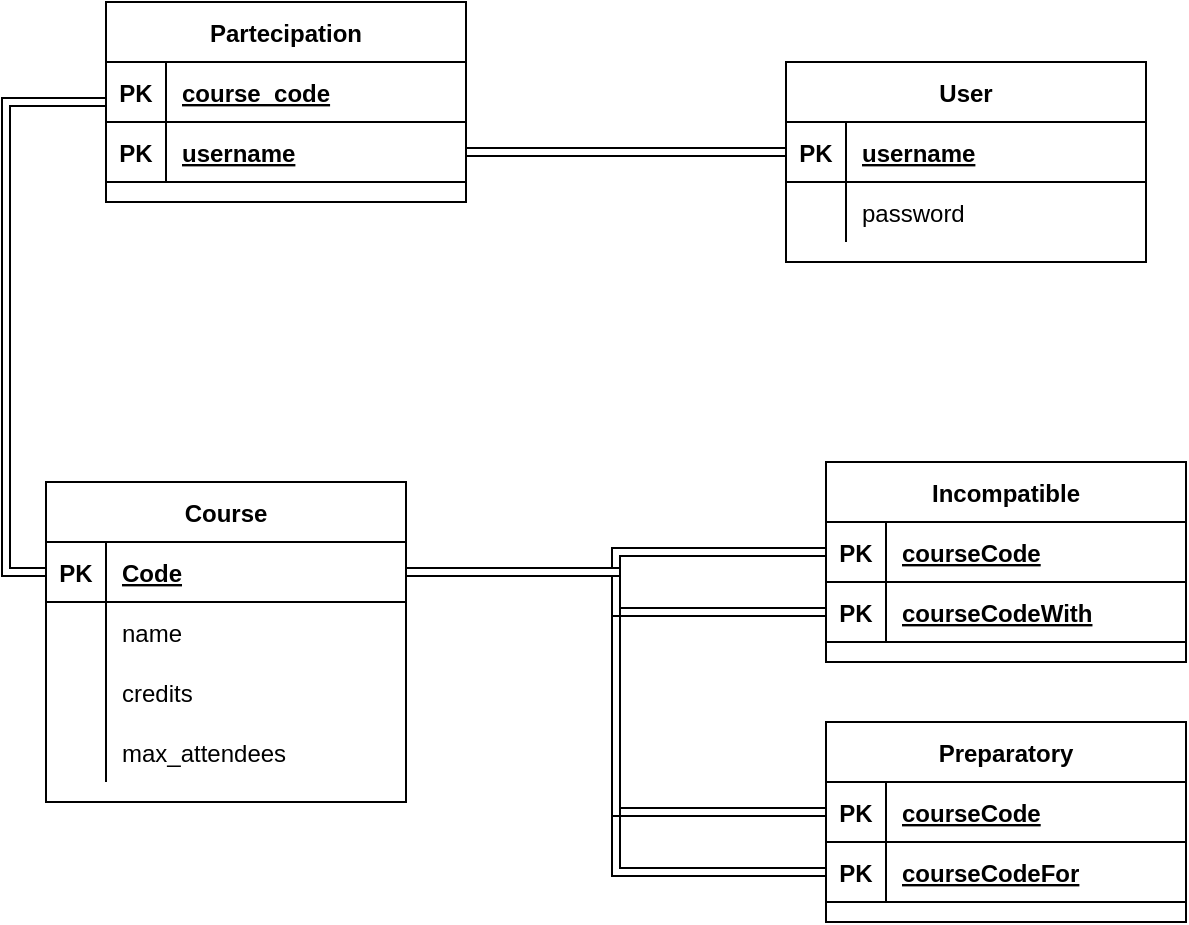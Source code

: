 <mxfile version="19.0.2" type="github">
  <diagram id="Dn7TwHJ3SE_YeNfg-z3B" name="Page-1">
    <mxGraphModel dx="1042" dy="950" grid="1" gridSize="10" guides="1" tooltips="1" connect="1" arrows="1" fold="1" page="1" pageScale="1" pageWidth="827" pageHeight="1169" math="0" shadow="0">
      <root>
        <mxCell id="0" />
        <mxCell id="1" parent="0" />
        <mxCell id="DgQ__dt2AKvJvYFfZBxR-54" style="edgeStyle=orthogonalEdgeStyle;rounded=0;orthogonalLoop=1;jettySize=auto;html=1;endArrow=none;endFill=0;shape=link;exitX=0;exitY=0.5;exitDx=0;exitDy=0;entryX=0;entryY=0.5;entryDx=0;entryDy=0;" edge="1" parent="1" source="DgQ__dt2AKvJvYFfZBxR-19" target="DgQ__dt2AKvJvYFfZBxR-47">
          <mxGeometry relative="1" as="geometry">
            <mxPoint x="180" y="160" as="targetPoint" />
          </mxGeometry>
        </mxCell>
        <mxCell id="DgQ__dt2AKvJvYFfZBxR-18" value="Course" style="shape=table;startSize=30;container=1;collapsible=1;childLayout=tableLayout;fixedRows=1;rowLines=0;fontStyle=1;align=center;resizeLast=1;" vertex="1" parent="1">
          <mxGeometry x="90" y="300" width="180" height="160" as="geometry" />
        </mxCell>
        <mxCell id="DgQ__dt2AKvJvYFfZBxR-19" value="" style="shape=tableRow;horizontal=0;startSize=0;swimlaneHead=0;swimlaneBody=0;fillColor=none;collapsible=0;dropTarget=0;points=[[0,0.5],[1,0.5]];portConstraint=eastwest;top=0;left=0;right=0;bottom=1;" vertex="1" parent="DgQ__dt2AKvJvYFfZBxR-18">
          <mxGeometry y="30" width="180" height="30" as="geometry" />
        </mxCell>
        <mxCell id="DgQ__dt2AKvJvYFfZBxR-20" value="PK" style="shape=partialRectangle;connectable=0;fillColor=none;top=0;left=0;bottom=0;right=0;fontStyle=1;overflow=hidden;" vertex="1" parent="DgQ__dt2AKvJvYFfZBxR-19">
          <mxGeometry width="30" height="30" as="geometry">
            <mxRectangle width="30" height="30" as="alternateBounds" />
          </mxGeometry>
        </mxCell>
        <mxCell id="DgQ__dt2AKvJvYFfZBxR-21" value="Code" style="shape=partialRectangle;connectable=0;fillColor=none;top=0;left=0;bottom=0;right=0;align=left;spacingLeft=6;fontStyle=5;overflow=hidden;" vertex="1" parent="DgQ__dt2AKvJvYFfZBxR-19">
          <mxGeometry x="30" width="150" height="30" as="geometry">
            <mxRectangle width="150" height="30" as="alternateBounds" />
          </mxGeometry>
        </mxCell>
        <mxCell id="DgQ__dt2AKvJvYFfZBxR-22" value="" style="shape=tableRow;horizontal=0;startSize=0;swimlaneHead=0;swimlaneBody=0;fillColor=none;collapsible=0;dropTarget=0;points=[[0,0.5],[1,0.5]];portConstraint=eastwest;top=0;left=0;right=0;bottom=0;" vertex="1" parent="DgQ__dt2AKvJvYFfZBxR-18">
          <mxGeometry y="60" width="180" height="30" as="geometry" />
        </mxCell>
        <mxCell id="DgQ__dt2AKvJvYFfZBxR-23" value="" style="shape=partialRectangle;connectable=0;fillColor=none;top=0;left=0;bottom=0;right=0;editable=1;overflow=hidden;" vertex="1" parent="DgQ__dt2AKvJvYFfZBxR-22">
          <mxGeometry width="30" height="30" as="geometry">
            <mxRectangle width="30" height="30" as="alternateBounds" />
          </mxGeometry>
        </mxCell>
        <mxCell id="DgQ__dt2AKvJvYFfZBxR-24" value="name" style="shape=partialRectangle;connectable=0;fillColor=none;top=0;left=0;bottom=0;right=0;align=left;spacingLeft=6;overflow=hidden;" vertex="1" parent="DgQ__dt2AKvJvYFfZBxR-22">
          <mxGeometry x="30" width="150" height="30" as="geometry">
            <mxRectangle width="150" height="30" as="alternateBounds" />
          </mxGeometry>
        </mxCell>
        <mxCell id="DgQ__dt2AKvJvYFfZBxR-25" value="" style="shape=tableRow;horizontal=0;startSize=0;swimlaneHead=0;swimlaneBody=0;fillColor=none;collapsible=0;dropTarget=0;points=[[0,0.5],[1,0.5]];portConstraint=eastwest;top=0;left=0;right=0;bottom=0;" vertex="1" parent="DgQ__dt2AKvJvYFfZBxR-18">
          <mxGeometry y="90" width="180" height="30" as="geometry" />
        </mxCell>
        <mxCell id="DgQ__dt2AKvJvYFfZBxR-26" value="" style="shape=partialRectangle;connectable=0;fillColor=none;top=0;left=0;bottom=0;right=0;editable=1;overflow=hidden;" vertex="1" parent="DgQ__dt2AKvJvYFfZBxR-25">
          <mxGeometry width="30" height="30" as="geometry">
            <mxRectangle width="30" height="30" as="alternateBounds" />
          </mxGeometry>
        </mxCell>
        <mxCell id="DgQ__dt2AKvJvYFfZBxR-27" value="credits" style="shape=partialRectangle;connectable=0;fillColor=none;top=0;left=0;bottom=0;right=0;align=left;spacingLeft=6;overflow=hidden;" vertex="1" parent="DgQ__dt2AKvJvYFfZBxR-25">
          <mxGeometry x="30" width="150" height="30" as="geometry">
            <mxRectangle width="150" height="30" as="alternateBounds" />
          </mxGeometry>
        </mxCell>
        <mxCell id="DgQ__dt2AKvJvYFfZBxR-28" value="" style="shape=tableRow;horizontal=0;startSize=0;swimlaneHead=0;swimlaneBody=0;fillColor=none;collapsible=0;dropTarget=0;points=[[0,0.5],[1,0.5]];portConstraint=eastwest;top=0;left=0;right=0;bottom=0;" vertex="1" parent="DgQ__dt2AKvJvYFfZBxR-18">
          <mxGeometry y="120" width="180" height="30" as="geometry" />
        </mxCell>
        <mxCell id="DgQ__dt2AKvJvYFfZBxR-29" value="" style="shape=partialRectangle;connectable=0;fillColor=none;top=0;left=0;bottom=0;right=0;editable=1;overflow=hidden;" vertex="1" parent="DgQ__dt2AKvJvYFfZBxR-28">
          <mxGeometry width="30" height="30" as="geometry">
            <mxRectangle width="30" height="30" as="alternateBounds" />
          </mxGeometry>
        </mxCell>
        <mxCell id="DgQ__dt2AKvJvYFfZBxR-30" value="max_attendees" style="shape=partialRectangle;connectable=0;fillColor=none;top=0;left=0;bottom=0;right=0;align=left;spacingLeft=6;overflow=hidden;" vertex="1" parent="DgQ__dt2AKvJvYFfZBxR-28">
          <mxGeometry x="30" width="150" height="30" as="geometry">
            <mxRectangle width="150" height="30" as="alternateBounds" />
          </mxGeometry>
        </mxCell>
        <mxCell id="DgQ__dt2AKvJvYFfZBxR-31" value="User" style="shape=table;startSize=30;container=1;collapsible=1;childLayout=tableLayout;fixedRows=1;rowLines=0;fontStyle=1;align=center;resizeLast=1;" vertex="1" parent="1">
          <mxGeometry x="460" y="90" width="180" height="100" as="geometry" />
        </mxCell>
        <mxCell id="DgQ__dt2AKvJvYFfZBxR-32" value="" style="shape=tableRow;horizontal=0;startSize=0;swimlaneHead=0;swimlaneBody=0;fillColor=none;collapsible=0;dropTarget=0;points=[[0,0.5],[1,0.5]];portConstraint=eastwest;top=0;left=0;right=0;bottom=1;" vertex="1" parent="DgQ__dt2AKvJvYFfZBxR-31">
          <mxGeometry y="30" width="180" height="30" as="geometry" />
        </mxCell>
        <mxCell id="DgQ__dt2AKvJvYFfZBxR-33" value="PK" style="shape=partialRectangle;connectable=0;fillColor=none;top=0;left=0;bottom=0;right=0;fontStyle=1;overflow=hidden;" vertex="1" parent="DgQ__dt2AKvJvYFfZBxR-32">
          <mxGeometry width="30" height="30" as="geometry">
            <mxRectangle width="30" height="30" as="alternateBounds" />
          </mxGeometry>
        </mxCell>
        <mxCell id="DgQ__dt2AKvJvYFfZBxR-34" value="username" style="shape=partialRectangle;connectable=0;fillColor=none;top=0;left=0;bottom=0;right=0;align=left;spacingLeft=6;fontStyle=5;overflow=hidden;" vertex="1" parent="DgQ__dt2AKvJvYFfZBxR-32">
          <mxGeometry x="30" width="150" height="30" as="geometry">
            <mxRectangle width="150" height="30" as="alternateBounds" />
          </mxGeometry>
        </mxCell>
        <mxCell id="DgQ__dt2AKvJvYFfZBxR-41" value="" style="shape=tableRow;horizontal=0;startSize=0;swimlaneHead=0;swimlaneBody=0;fillColor=none;collapsible=0;dropTarget=0;points=[[0,0.5],[1,0.5]];portConstraint=eastwest;top=0;left=0;right=0;bottom=0;" vertex="1" parent="DgQ__dt2AKvJvYFfZBxR-31">
          <mxGeometry y="60" width="180" height="30" as="geometry" />
        </mxCell>
        <mxCell id="DgQ__dt2AKvJvYFfZBxR-42" value="" style="shape=partialRectangle;connectable=0;fillColor=none;top=0;left=0;bottom=0;right=0;editable=1;overflow=hidden;" vertex="1" parent="DgQ__dt2AKvJvYFfZBxR-41">
          <mxGeometry width="30" height="30" as="geometry">
            <mxRectangle width="30" height="30" as="alternateBounds" />
          </mxGeometry>
        </mxCell>
        <mxCell id="DgQ__dt2AKvJvYFfZBxR-43" value="password" style="shape=partialRectangle;connectable=0;fillColor=none;top=0;left=0;bottom=0;right=0;align=left;spacingLeft=6;overflow=hidden;" vertex="1" parent="DgQ__dt2AKvJvYFfZBxR-41">
          <mxGeometry x="30" width="150" height="30" as="geometry">
            <mxRectangle width="150" height="30" as="alternateBounds" />
          </mxGeometry>
        </mxCell>
        <mxCell id="DgQ__dt2AKvJvYFfZBxR-47" value="Partecipation" style="shape=table;startSize=30;container=1;collapsible=1;childLayout=tableLayout;fixedRows=1;rowLines=0;fontStyle=1;align=center;resizeLast=1;" vertex="1" parent="1">
          <mxGeometry x="120" y="60" width="180" height="100" as="geometry" />
        </mxCell>
        <mxCell id="DgQ__dt2AKvJvYFfZBxR-48" value="" style="shape=tableRow;horizontal=0;startSize=0;swimlaneHead=0;swimlaneBody=0;fillColor=none;collapsible=0;dropTarget=0;points=[[0,0.5],[1,0.5]];portConstraint=eastwest;top=0;left=0;right=0;bottom=1;" vertex="1" parent="DgQ__dt2AKvJvYFfZBxR-47">
          <mxGeometry y="30" width="180" height="30" as="geometry" />
        </mxCell>
        <mxCell id="DgQ__dt2AKvJvYFfZBxR-49" value="PK" style="shape=partialRectangle;connectable=0;fillColor=none;top=0;left=0;bottom=0;right=0;fontStyle=1;overflow=hidden;" vertex="1" parent="DgQ__dt2AKvJvYFfZBxR-48">
          <mxGeometry width="30" height="30" as="geometry">
            <mxRectangle width="30" height="30" as="alternateBounds" />
          </mxGeometry>
        </mxCell>
        <mxCell id="DgQ__dt2AKvJvYFfZBxR-50" value="course_code" style="shape=partialRectangle;connectable=0;fillColor=none;top=0;left=0;bottom=0;right=0;align=left;spacingLeft=6;fontStyle=5;overflow=hidden;" vertex="1" parent="DgQ__dt2AKvJvYFfZBxR-48">
          <mxGeometry x="30" width="150" height="30" as="geometry">
            <mxRectangle width="150" height="30" as="alternateBounds" />
          </mxGeometry>
        </mxCell>
        <mxCell id="DgQ__dt2AKvJvYFfZBxR-55" value="" style="shape=tableRow;horizontal=0;startSize=0;swimlaneHead=0;swimlaneBody=0;fillColor=none;collapsible=0;dropTarget=0;points=[[0,0.5],[1,0.5]];portConstraint=eastwest;top=0;left=0;right=0;bottom=1;" vertex="1" parent="DgQ__dt2AKvJvYFfZBxR-47">
          <mxGeometry y="60" width="180" height="30" as="geometry" />
        </mxCell>
        <mxCell id="DgQ__dt2AKvJvYFfZBxR-56" value="PK" style="shape=partialRectangle;connectable=0;fillColor=none;top=0;left=0;bottom=0;right=0;fontStyle=1;overflow=hidden;" vertex="1" parent="DgQ__dt2AKvJvYFfZBxR-55">
          <mxGeometry width="30" height="30" as="geometry">
            <mxRectangle width="30" height="30" as="alternateBounds" />
          </mxGeometry>
        </mxCell>
        <mxCell id="DgQ__dt2AKvJvYFfZBxR-57" value="username" style="shape=partialRectangle;connectable=0;fillColor=none;top=0;left=0;bottom=0;right=0;align=left;spacingLeft=6;fontStyle=5;overflow=hidden;" vertex="1" parent="DgQ__dt2AKvJvYFfZBxR-55">
          <mxGeometry x="30" width="150" height="30" as="geometry">
            <mxRectangle width="150" height="30" as="alternateBounds" />
          </mxGeometry>
        </mxCell>
        <mxCell id="DgQ__dt2AKvJvYFfZBxR-58" style="edgeStyle=orthogonalEdgeStyle;shape=link;rounded=0;orthogonalLoop=1;jettySize=auto;html=1;entryX=1;entryY=0.75;entryDx=0;entryDy=0;endArrow=none;endFill=0;" edge="1" parent="1" source="DgQ__dt2AKvJvYFfZBxR-32" target="DgQ__dt2AKvJvYFfZBxR-47">
          <mxGeometry relative="1" as="geometry" />
        </mxCell>
        <mxCell id="DgQ__dt2AKvJvYFfZBxR-73" value="Incompatible" style="shape=table;startSize=30;container=1;collapsible=1;childLayout=tableLayout;fixedRows=1;rowLines=0;fontStyle=1;align=center;resizeLast=1;" vertex="1" parent="1">
          <mxGeometry x="480" y="290" width="180" height="100" as="geometry" />
        </mxCell>
        <mxCell id="DgQ__dt2AKvJvYFfZBxR-74" value="" style="shape=tableRow;horizontal=0;startSize=0;swimlaneHead=0;swimlaneBody=0;fillColor=none;collapsible=0;dropTarget=0;points=[[0,0.5],[1,0.5]];portConstraint=eastwest;top=0;left=0;right=0;bottom=1;" vertex="1" parent="DgQ__dt2AKvJvYFfZBxR-73">
          <mxGeometry y="30" width="180" height="30" as="geometry" />
        </mxCell>
        <mxCell id="DgQ__dt2AKvJvYFfZBxR-75" value="PK" style="shape=partialRectangle;connectable=0;fillColor=none;top=0;left=0;bottom=0;right=0;fontStyle=1;overflow=hidden;" vertex="1" parent="DgQ__dt2AKvJvYFfZBxR-74">
          <mxGeometry width="30" height="30" as="geometry">
            <mxRectangle width="30" height="30" as="alternateBounds" />
          </mxGeometry>
        </mxCell>
        <mxCell id="DgQ__dt2AKvJvYFfZBxR-76" value="courseCode" style="shape=partialRectangle;connectable=0;fillColor=none;top=0;left=0;bottom=0;right=0;align=left;spacingLeft=6;fontStyle=5;overflow=hidden;" vertex="1" parent="DgQ__dt2AKvJvYFfZBxR-74">
          <mxGeometry x="30" width="150" height="30" as="geometry">
            <mxRectangle width="150" height="30" as="alternateBounds" />
          </mxGeometry>
        </mxCell>
        <mxCell id="DgQ__dt2AKvJvYFfZBxR-77" value="" style="shape=tableRow;horizontal=0;startSize=0;swimlaneHead=0;swimlaneBody=0;fillColor=none;collapsible=0;dropTarget=0;points=[[0,0.5],[1,0.5]];portConstraint=eastwest;top=0;left=0;right=0;bottom=1;" vertex="1" parent="DgQ__dt2AKvJvYFfZBxR-73">
          <mxGeometry y="60" width="180" height="30" as="geometry" />
        </mxCell>
        <mxCell id="DgQ__dt2AKvJvYFfZBxR-78" value="PK" style="shape=partialRectangle;connectable=0;fillColor=none;top=0;left=0;bottom=0;right=0;fontStyle=1;overflow=hidden;" vertex="1" parent="DgQ__dt2AKvJvYFfZBxR-77">
          <mxGeometry width="30" height="30" as="geometry">
            <mxRectangle width="30" height="30" as="alternateBounds" />
          </mxGeometry>
        </mxCell>
        <mxCell id="DgQ__dt2AKvJvYFfZBxR-79" value="courseCodeWith" style="shape=partialRectangle;connectable=0;fillColor=none;top=0;left=0;bottom=0;right=0;align=left;spacingLeft=6;fontStyle=5;overflow=hidden;" vertex="1" parent="DgQ__dt2AKvJvYFfZBxR-77">
          <mxGeometry x="30" width="150" height="30" as="geometry">
            <mxRectangle width="150" height="30" as="alternateBounds" />
          </mxGeometry>
        </mxCell>
        <mxCell id="DgQ__dt2AKvJvYFfZBxR-80" style="edgeStyle=orthogonalEdgeStyle;shape=link;rounded=0;orthogonalLoop=1;jettySize=auto;html=1;entryX=0;entryY=0.5;entryDx=0;entryDy=0;endArrow=none;endFill=0;" edge="1" parent="1" source="DgQ__dt2AKvJvYFfZBxR-19" target="DgQ__dt2AKvJvYFfZBxR-74">
          <mxGeometry relative="1" as="geometry" />
        </mxCell>
        <mxCell id="DgQ__dt2AKvJvYFfZBxR-81" style="edgeStyle=orthogonalEdgeStyle;shape=link;rounded=0;orthogonalLoop=1;jettySize=auto;html=1;exitX=0;exitY=0.5;exitDx=0;exitDy=0;entryX=1;entryY=0.5;entryDx=0;entryDy=0;endArrow=none;endFill=0;" edge="1" parent="1" source="DgQ__dt2AKvJvYFfZBxR-77" target="DgQ__dt2AKvJvYFfZBxR-19">
          <mxGeometry relative="1" as="geometry" />
        </mxCell>
        <mxCell id="DgQ__dt2AKvJvYFfZBxR-90" style="edgeStyle=orthogonalEdgeStyle;shape=link;rounded=0;orthogonalLoop=1;jettySize=auto;html=1;exitX=0;exitY=0.75;exitDx=0;exitDy=0;entryX=1;entryY=0.5;entryDx=0;entryDy=0;endArrow=none;endFill=0;" edge="1" parent="1" source="DgQ__dt2AKvJvYFfZBxR-82" target="DgQ__dt2AKvJvYFfZBxR-19">
          <mxGeometry relative="1" as="geometry" />
        </mxCell>
        <mxCell id="DgQ__dt2AKvJvYFfZBxR-82" value="Preparatory" style="shape=table;startSize=30;container=1;collapsible=1;childLayout=tableLayout;fixedRows=1;rowLines=0;fontStyle=1;align=center;resizeLast=1;" vertex="1" parent="1">
          <mxGeometry x="480" y="420" width="180" height="100" as="geometry" />
        </mxCell>
        <mxCell id="DgQ__dt2AKvJvYFfZBxR-83" value="" style="shape=tableRow;horizontal=0;startSize=0;swimlaneHead=0;swimlaneBody=0;fillColor=none;collapsible=0;dropTarget=0;points=[[0,0.5],[1,0.5]];portConstraint=eastwest;top=0;left=0;right=0;bottom=1;" vertex="1" parent="DgQ__dt2AKvJvYFfZBxR-82">
          <mxGeometry y="30" width="180" height="30" as="geometry" />
        </mxCell>
        <mxCell id="DgQ__dt2AKvJvYFfZBxR-84" value="PK" style="shape=partialRectangle;connectable=0;fillColor=none;top=0;left=0;bottom=0;right=0;fontStyle=1;overflow=hidden;" vertex="1" parent="DgQ__dt2AKvJvYFfZBxR-83">
          <mxGeometry width="30" height="30" as="geometry">
            <mxRectangle width="30" height="30" as="alternateBounds" />
          </mxGeometry>
        </mxCell>
        <mxCell id="DgQ__dt2AKvJvYFfZBxR-85" value="courseCode" style="shape=partialRectangle;connectable=0;fillColor=none;top=0;left=0;bottom=0;right=0;align=left;spacingLeft=6;fontStyle=5;overflow=hidden;" vertex="1" parent="DgQ__dt2AKvJvYFfZBxR-83">
          <mxGeometry x="30" width="150" height="30" as="geometry">
            <mxRectangle width="150" height="30" as="alternateBounds" />
          </mxGeometry>
        </mxCell>
        <mxCell id="DgQ__dt2AKvJvYFfZBxR-86" value="" style="shape=tableRow;horizontal=0;startSize=0;swimlaneHead=0;swimlaneBody=0;fillColor=none;collapsible=0;dropTarget=0;points=[[0,0.5],[1,0.5]];portConstraint=eastwest;top=0;left=0;right=0;bottom=1;" vertex="1" parent="DgQ__dt2AKvJvYFfZBxR-82">
          <mxGeometry y="60" width="180" height="30" as="geometry" />
        </mxCell>
        <mxCell id="DgQ__dt2AKvJvYFfZBxR-87" value="PK" style="shape=partialRectangle;connectable=0;fillColor=none;top=0;left=0;bottom=0;right=0;fontStyle=1;overflow=hidden;" vertex="1" parent="DgQ__dt2AKvJvYFfZBxR-86">
          <mxGeometry width="30" height="30" as="geometry">
            <mxRectangle width="30" height="30" as="alternateBounds" />
          </mxGeometry>
        </mxCell>
        <mxCell id="DgQ__dt2AKvJvYFfZBxR-88" value="courseCodeFor" style="shape=partialRectangle;connectable=0;fillColor=none;top=0;left=0;bottom=0;right=0;align=left;spacingLeft=6;fontStyle=5;overflow=hidden;" vertex="1" parent="DgQ__dt2AKvJvYFfZBxR-86">
          <mxGeometry x="30" width="150" height="30" as="geometry">
            <mxRectangle width="150" height="30" as="alternateBounds" />
          </mxGeometry>
        </mxCell>
        <mxCell id="DgQ__dt2AKvJvYFfZBxR-89" style="edgeStyle=orthogonalEdgeStyle;shape=link;rounded=0;orthogonalLoop=1;jettySize=auto;html=1;entryX=1;entryY=0.5;entryDx=0;entryDy=0;endArrow=none;endFill=0;" edge="1" parent="1" source="DgQ__dt2AKvJvYFfZBxR-83" target="DgQ__dt2AKvJvYFfZBxR-19">
          <mxGeometry relative="1" as="geometry" />
        </mxCell>
      </root>
    </mxGraphModel>
  </diagram>
</mxfile>
